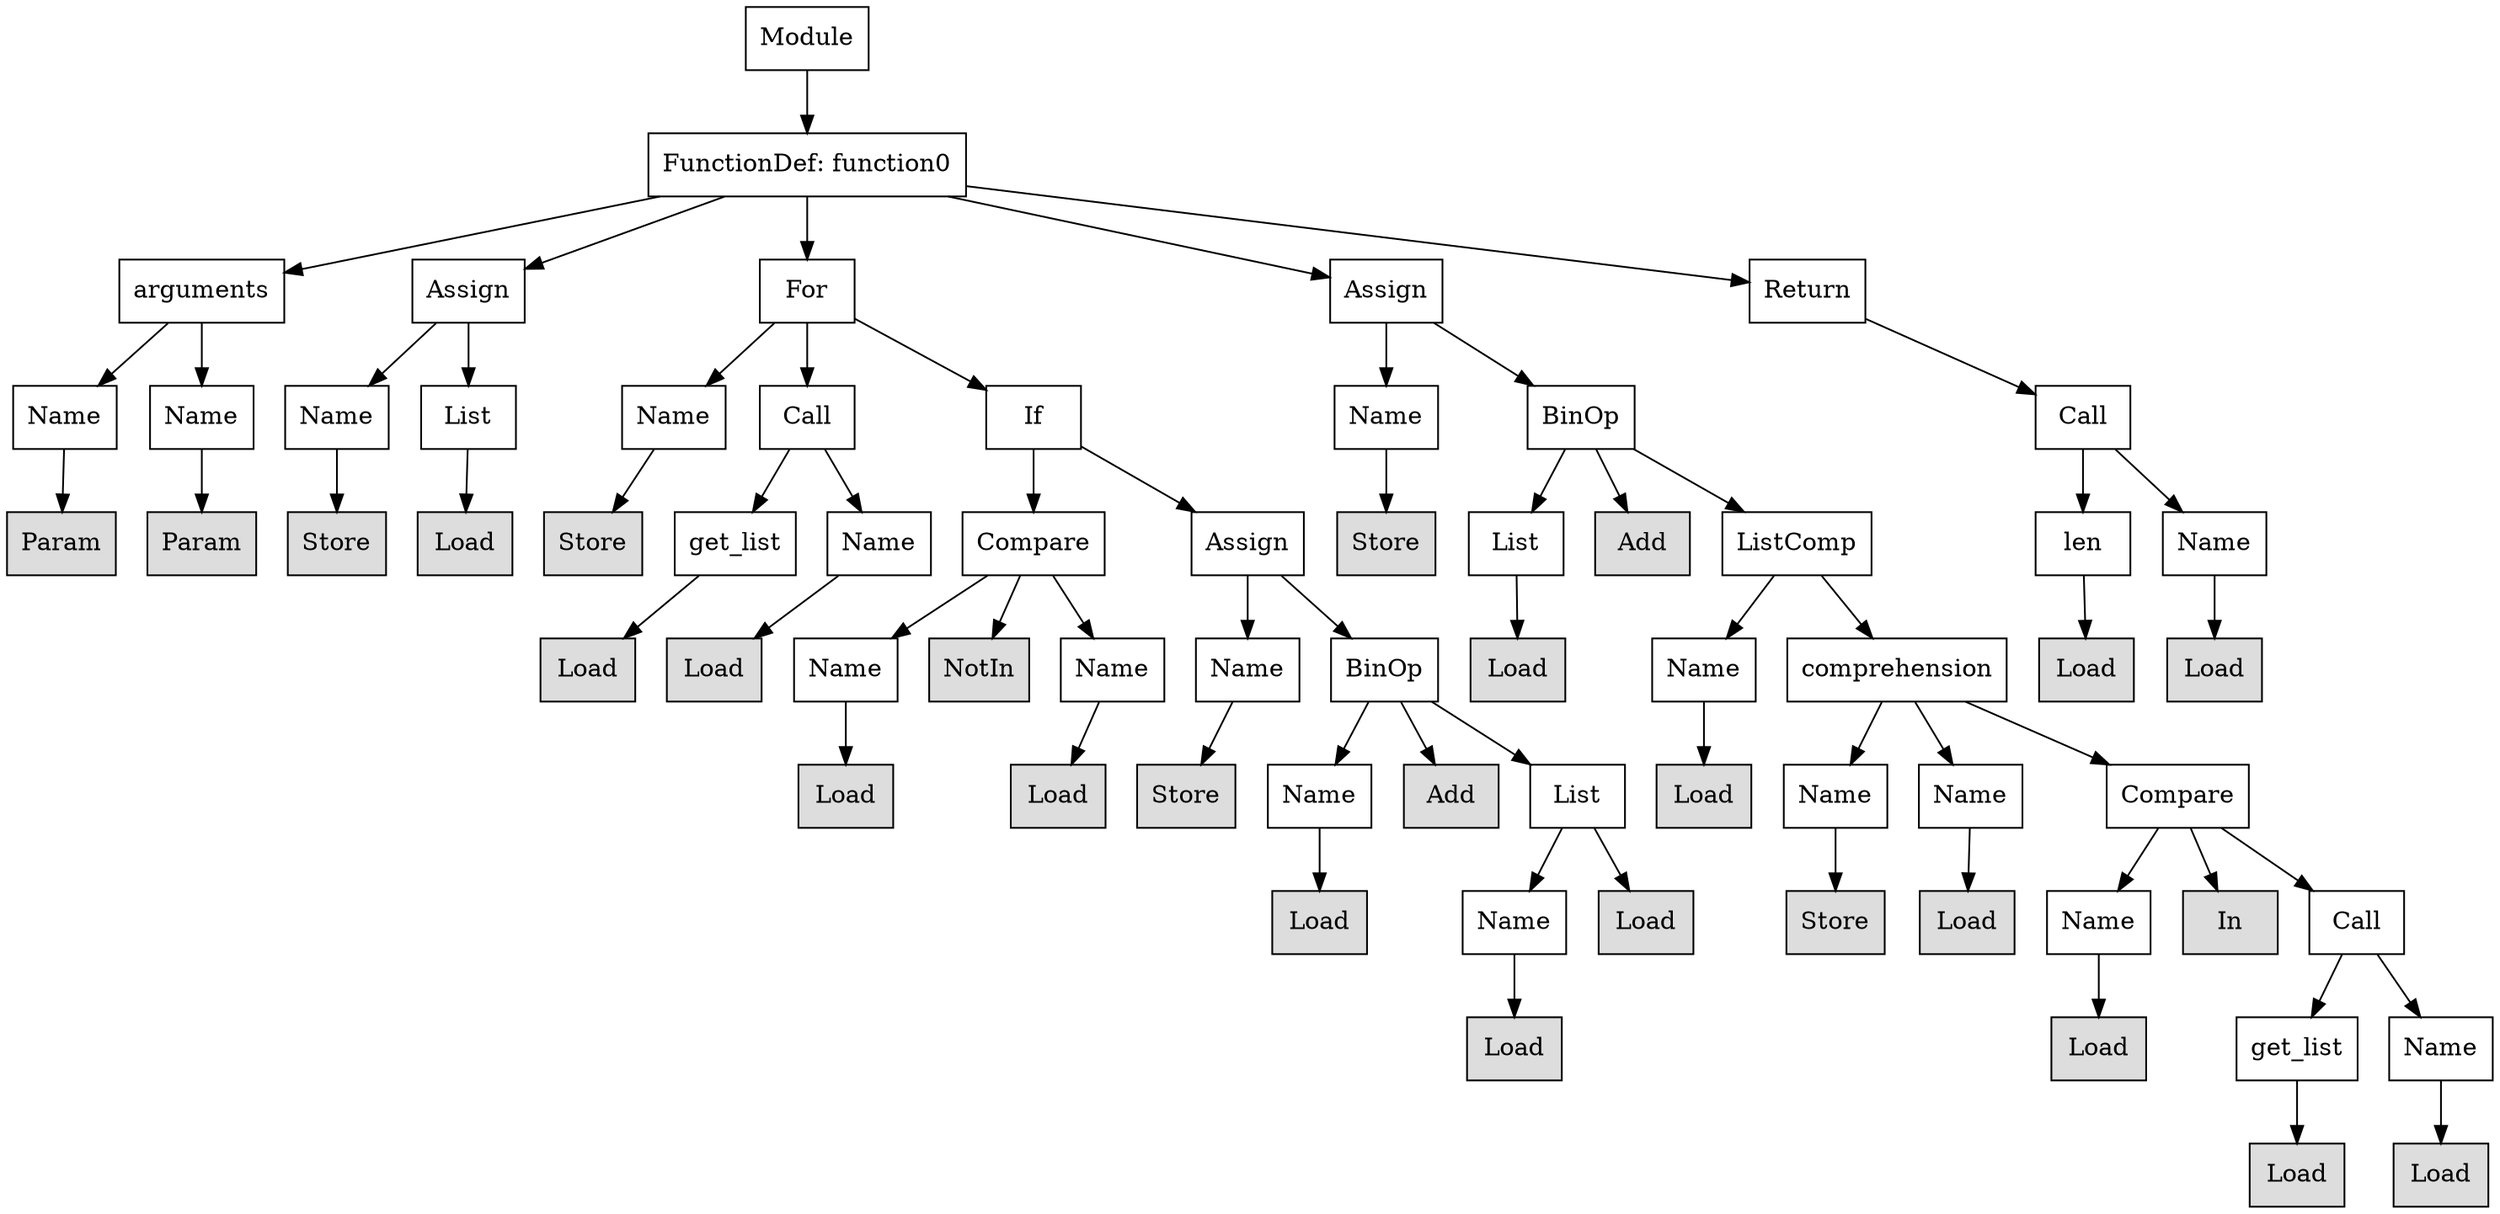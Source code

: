 digraph G {
n0 [shape=rect, label="Module"];
n1 [shape=rect, label="FunctionDef: function0"];
n2 [shape=rect, label="arguments"];
n3 [shape=rect, label="Assign"];
n4 [shape=rect, label="For"];
n5 [shape=rect, label="Assign"];
n6 [shape=rect, label="Return"];
n7 [shape=rect, label="Name"];
n8 [shape=rect, label="Name"];
n9 [shape=rect, label="Name"];
n10 [shape=rect, label="List"];
n11 [shape=rect, label="Name"];
n12 [shape=rect, label="Call"];
n13 [shape=rect, label="If"];
n14 [shape=rect, label="Name"];
n15 [shape=rect, label="BinOp"];
n16 [shape=rect, label="Call"];
n17 [shape=rect, label="Param" style="filled" fillcolor="#dddddd"];
n18 [shape=rect, label="Param" style="filled" fillcolor="#dddddd"];
n19 [shape=rect, label="Store" style="filled" fillcolor="#dddddd"];
n20 [shape=rect, label="Load" style="filled" fillcolor="#dddddd"];
n21 [shape=rect, label="Store" style="filled" fillcolor="#dddddd"];
n22 [shape=rect, label="get_list"];
n23 [shape=rect, label="Name"];
n24 [shape=rect, label="Compare"];
n25 [shape=rect, label="Assign"];
n26 [shape=rect, label="Store" style="filled" fillcolor="#dddddd"];
n27 [shape=rect, label="List"];
n28 [shape=rect, label="Add" style="filled" fillcolor="#dddddd"];
n29 [shape=rect, label="ListComp"];
n30 [shape=rect, label="len"];
n31 [shape=rect, label="Name"];
n32 [shape=rect, label="Load" style="filled" fillcolor="#dddddd"];
n33 [shape=rect, label="Load" style="filled" fillcolor="#dddddd"];
n34 [shape=rect, label="Name"];
n35 [shape=rect, label="NotIn" style="filled" fillcolor="#dddddd"];
n36 [shape=rect, label="Name"];
n37 [shape=rect, label="Name"];
n38 [shape=rect, label="BinOp"];
n39 [shape=rect, label="Load" style="filled" fillcolor="#dddddd"];
n40 [shape=rect, label="Name"];
n41 [shape=rect, label="comprehension"];
n42 [shape=rect, label="Load" style="filled" fillcolor="#dddddd"];
n43 [shape=rect, label="Load" style="filled" fillcolor="#dddddd"];
n44 [shape=rect, label="Load" style="filled" fillcolor="#dddddd"];
n45 [shape=rect, label="Load" style="filled" fillcolor="#dddddd"];
n46 [shape=rect, label="Store" style="filled" fillcolor="#dddddd"];
n47 [shape=rect, label="Name"];
n48 [shape=rect, label="Add" style="filled" fillcolor="#dddddd"];
n49 [shape=rect, label="List"];
n50 [shape=rect, label="Load" style="filled" fillcolor="#dddddd"];
n51 [shape=rect, label="Name"];
n52 [shape=rect, label="Name"];
n53 [shape=rect, label="Compare"];
n54 [shape=rect, label="Load" style="filled" fillcolor="#dddddd"];
n55 [shape=rect, label="Name"];
n56 [shape=rect, label="Load" style="filled" fillcolor="#dddddd"];
n57 [shape=rect, label="Store" style="filled" fillcolor="#dddddd"];
n58 [shape=rect, label="Load" style="filled" fillcolor="#dddddd"];
n59 [shape=rect, label="Name"];
n60 [shape=rect, label="In" style="filled" fillcolor="#dddddd"];
n61 [shape=rect, label="Call"];
n62 [shape=rect, label="Load" style="filled" fillcolor="#dddddd"];
n63 [shape=rect, label="Load" style="filled" fillcolor="#dddddd"];
n64 [shape=rect, label="get_list"];
n65 [shape=rect, label="Name"];
n66 [shape=rect, label="Load" style="filled" fillcolor="#dddddd"];
n67 [shape=rect, label="Load" style="filled" fillcolor="#dddddd"];
n0 -> n1;
n1 -> n2;
n1 -> n3;
n1 -> n4;
n1 -> n5;
n1 -> n6;
n2 -> n7;
n2 -> n8;
n3 -> n9;
n3 -> n10;
n4 -> n11;
n4 -> n12;
n4 -> n13;
n5 -> n14;
n5 -> n15;
n6 -> n16;
n7 -> n17;
n8 -> n18;
n9 -> n19;
n10 -> n20;
n11 -> n21;
n12 -> n22;
n12 -> n23;
n13 -> n24;
n13 -> n25;
n14 -> n26;
n15 -> n27;
n15 -> n28;
n15 -> n29;
n16 -> n30;
n16 -> n31;
n22 -> n32;
n23 -> n33;
n24 -> n34;
n24 -> n35;
n24 -> n36;
n25 -> n37;
n25 -> n38;
n27 -> n39;
n29 -> n40;
n29 -> n41;
n30 -> n42;
n31 -> n43;
n34 -> n44;
n36 -> n45;
n37 -> n46;
n38 -> n47;
n38 -> n48;
n38 -> n49;
n40 -> n50;
n41 -> n51;
n41 -> n52;
n41 -> n53;
n47 -> n54;
n49 -> n55;
n49 -> n56;
n51 -> n57;
n52 -> n58;
n53 -> n59;
n53 -> n60;
n53 -> n61;
n55 -> n62;
n59 -> n63;
n61 -> n64;
n61 -> n65;
n64 -> n66;
n65 -> n67;
}
